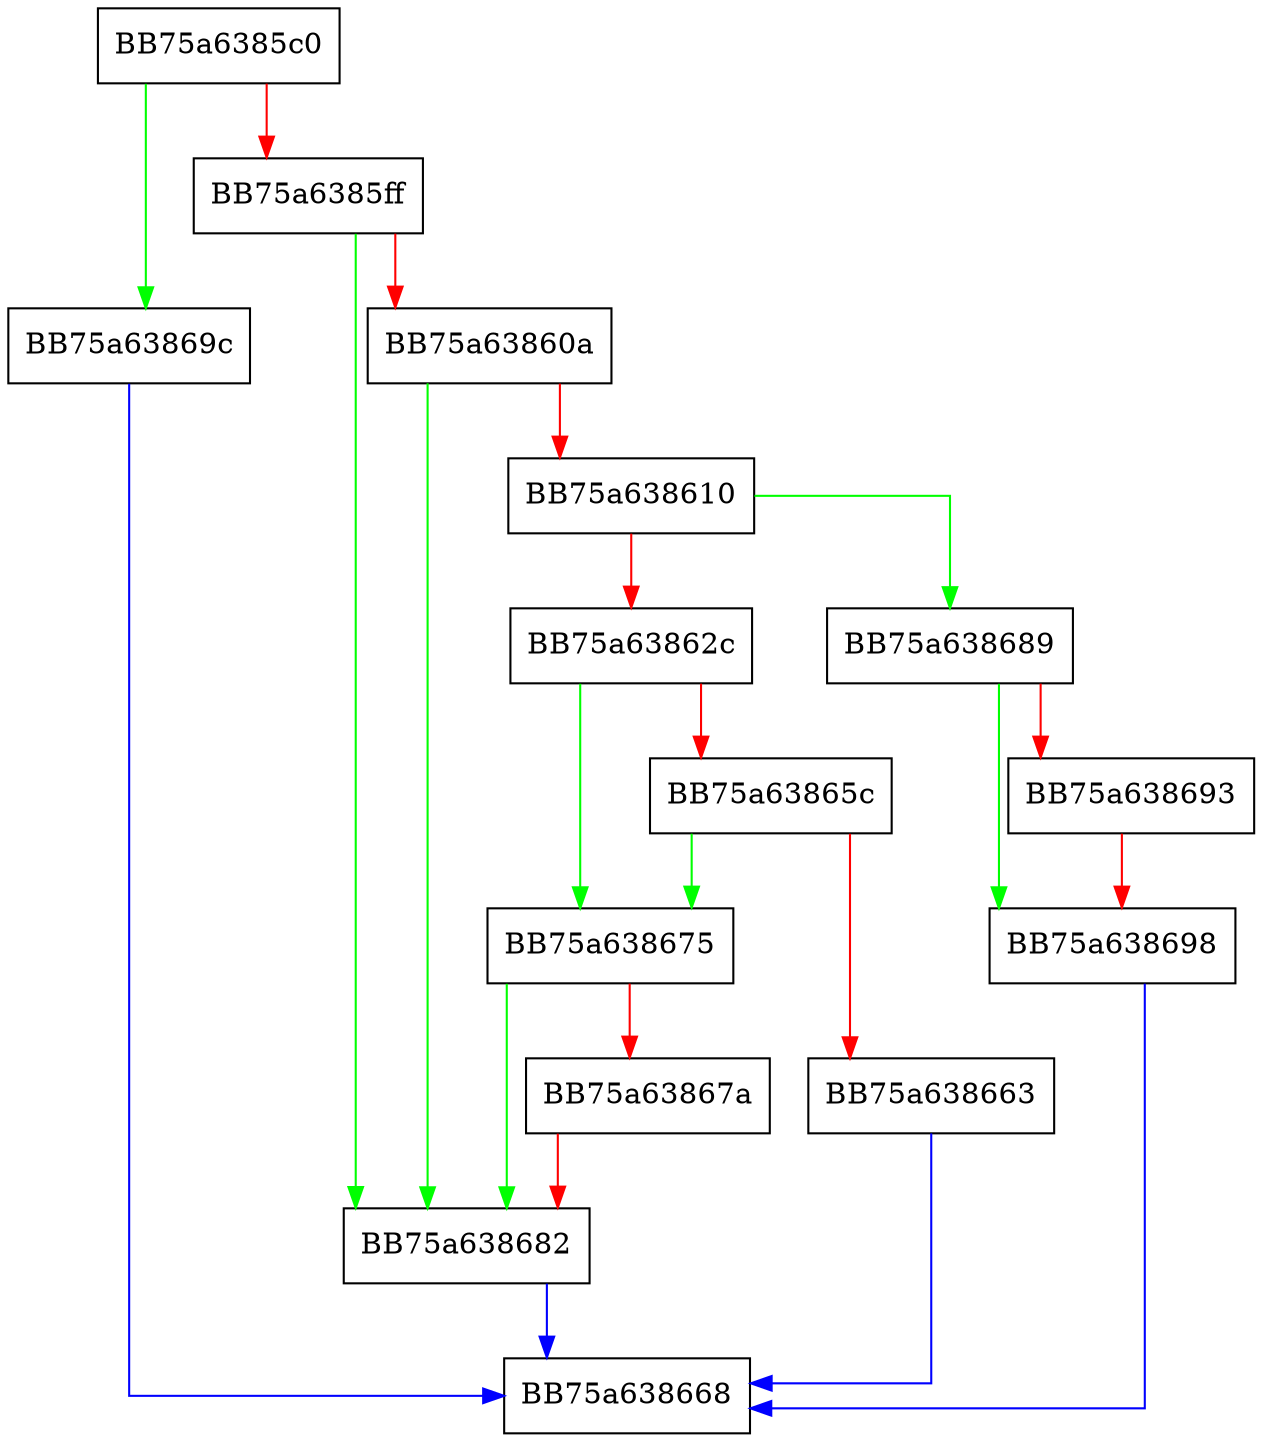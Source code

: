 digraph GetOriginalFileCopyPath {
  node [shape="box"];
  graph [splines=ortho];
  BB75a6385c0 -> BB75a63869c [color="green"];
  BB75a6385c0 -> BB75a6385ff [color="red"];
  BB75a6385ff -> BB75a638682 [color="green"];
  BB75a6385ff -> BB75a63860a [color="red"];
  BB75a63860a -> BB75a638682 [color="green"];
  BB75a63860a -> BB75a638610 [color="red"];
  BB75a638610 -> BB75a638689 [color="green"];
  BB75a638610 -> BB75a63862c [color="red"];
  BB75a63862c -> BB75a638675 [color="green"];
  BB75a63862c -> BB75a63865c [color="red"];
  BB75a63865c -> BB75a638675 [color="green"];
  BB75a63865c -> BB75a638663 [color="red"];
  BB75a638663 -> BB75a638668 [color="blue"];
  BB75a638675 -> BB75a638682 [color="green"];
  BB75a638675 -> BB75a63867a [color="red"];
  BB75a63867a -> BB75a638682 [color="red"];
  BB75a638682 -> BB75a638668 [color="blue"];
  BB75a638689 -> BB75a638698 [color="green"];
  BB75a638689 -> BB75a638693 [color="red"];
  BB75a638693 -> BB75a638698 [color="red"];
  BB75a638698 -> BB75a638668 [color="blue"];
  BB75a63869c -> BB75a638668 [color="blue"];
}